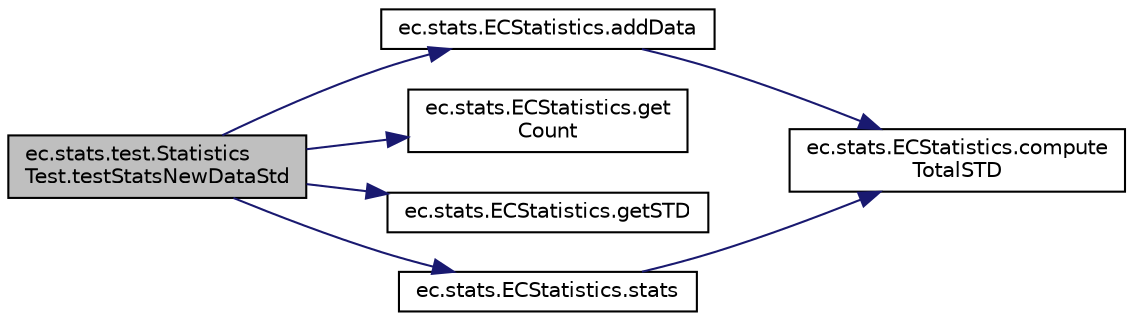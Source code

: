 digraph "ec.stats.test.StatisticsTest.testStatsNewDataStd"
{
  edge [fontname="Helvetica",fontsize="10",labelfontname="Helvetica",labelfontsize="10"];
  node [fontname="Helvetica",fontsize="10",shape=record];
  rankdir="LR";
  Node61 [label="ec.stats.test.Statistics\lTest.testStatsNewDataStd",height=0.2,width=0.4,color="black", fillcolor="grey75", style="filled", fontcolor="black"];
  Node61 -> Node62 [color="midnightblue",fontsize="10",style="solid",fontname="Helvetica"];
  Node62 [label="ec.stats.ECStatistics.addData",height=0.2,width=0.4,color="black", fillcolor="white", style="filled",URL="$classec_1_1stats_1_1_e_c_statistics.html#a6529c36c2e76dcebd8d81f5d7510eb50",tooltip="Add double to the data array and re-compute the count/min/max/mean/standard deviation. "];
  Node62 -> Node63 [color="midnightblue",fontsize="10",style="solid",fontname="Helvetica"];
  Node63 [label="ec.stats.ECStatistics.compute\lTotalSTD",height=0.2,width=0.4,color="black", fillcolor="white", style="filled",URL="$classec_1_1stats_1_1_e_c_statistics.html#a89857f7a47ae0c7f697c0dc889425311",tooltip="Compute the total standard deviation for all values in the data array. "];
  Node61 -> Node64 [color="midnightblue",fontsize="10",style="solid",fontname="Helvetica"];
  Node64 [label="ec.stats.ECStatistics.get\lCount",height=0.2,width=0.4,color="black", fillcolor="white", style="filled",URL="$classec_1_1stats_1_1_e_c_statistics.html#a2dd48a948c6790d2343bb6ad5a8fbdec",tooltip="Getter for the count property. "];
  Node61 -> Node65 [color="midnightblue",fontsize="10",style="solid",fontname="Helvetica"];
  Node65 [label="ec.stats.ECStatistics.getSTD",height=0.2,width=0.4,color="black", fillcolor="white", style="filled",URL="$classec_1_1stats_1_1_e_c_statistics.html#a6944951db00482e534e10c4c9bf5c968",tooltip="Getter for the std property. "];
  Node61 -> Node66 [color="midnightblue",fontsize="10",style="solid",fontname="Helvetica"];
  Node66 [label="ec.stats.ECStatistics.stats",height=0.2,width=0.4,color="black", fillcolor="white", style="filled",URL="$classec_1_1stats_1_1_e_c_statistics.html#ae8230870f1079b3efbc7681c96f35d7f",tooltip="Compute the count/min/max/mean/standard deviation. "];
  Node66 -> Node63 [color="midnightblue",fontsize="10",style="solid",fontname="Helvetica"];
}
